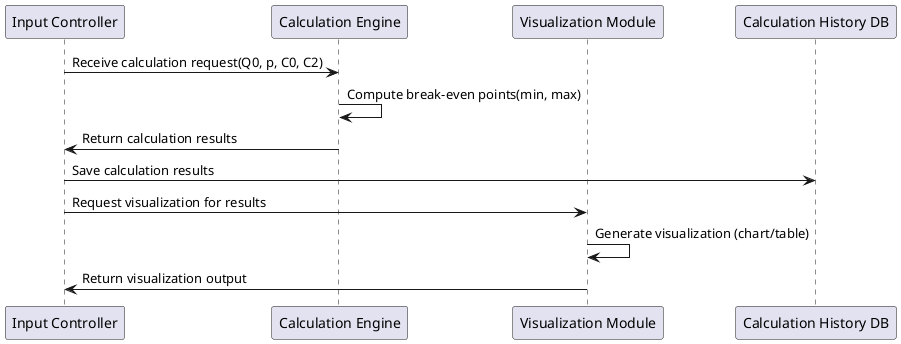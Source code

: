 @startuml
participant "Input Controller" as IC
participant "Calculation Engine" as CE
participant "Visualization Module" as VM
participant "Calculation History DB" as DB

IC -> CE: Receive calculation request(Q0, p, C0, C2)
CE -> CE: Compute break-even points(min, max)
CE -> IC: Return calculation results
IC -> DB: Save calculation results
IC -> VM: Request visualization for results
VM -> VM: Generate visualization (chart/table)
VM -> IC: Return visualization output
@enduml
